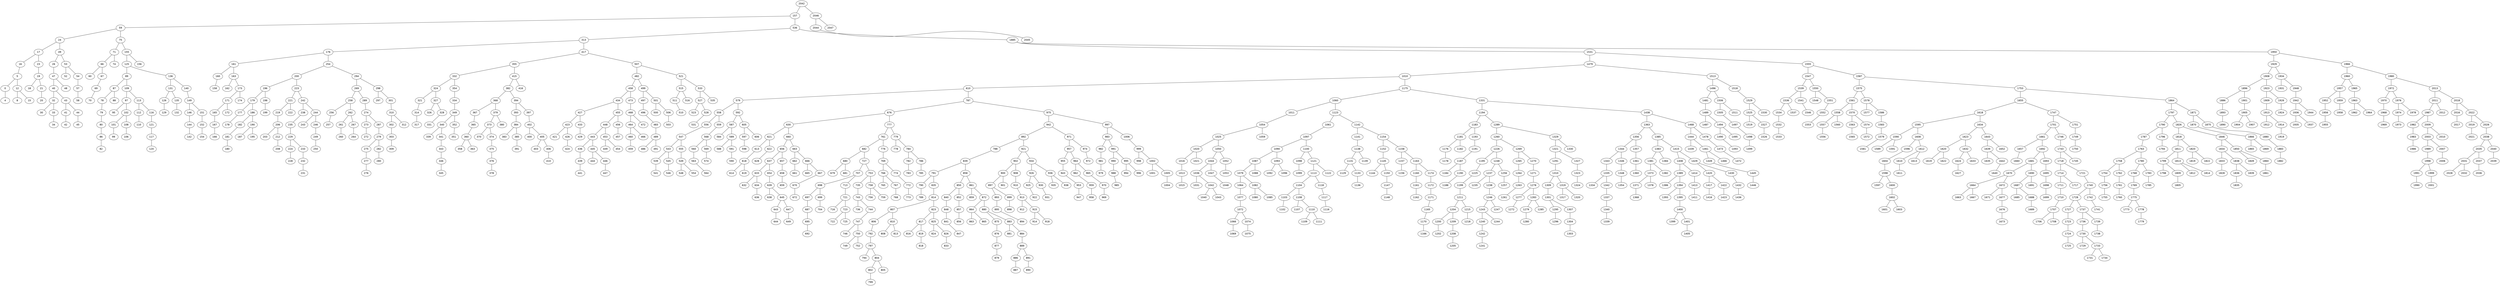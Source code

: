 graph BST {
    node [fontname="Helvetica"];
    2042 [label="2042"];
    2042 -- 157;
    157 [label="157"];
    157 -- 59;
    59 [label="59"];
    59 -- 24;
    24 [label="24"];
    24 -- 17;
    17 [label="17"];
    17 -- 16;
    16 [label="16"];
    16 -- 5;
    5 [label="5"];
    5 -- 0;
    0 [label="0"];
    0 -- 4;
    4 [label="4"];
    5 -- 12;
    12 [label="12"];
    12 -- 8;
    8 [label="8"];
    12 -- 15;
    15 [label="15"];
    17 -- 23;
    23 [label="23"];
    23 -- 19;
    19 [label="19"];
    19 -- 18;
    18 [label="18"];
    19 -- 21;
    21 [label="21"];
    21 -- 20;
    20 [label="20"];
    24 -- 49;
    49 [label="49"];
    49 -- 26;
    26 [label="26"];
    26 -- 47;
    47 [label="47"];
    47 -- 40;
    40 [label="40"];
    40 -- 32;
    32 [label="32"];
    32 -- 30;
    30 [label="30"];
    32 -- 33;
    33 [label="33"];
    33 -- 34;
    34 [label="34"];
    40 -- 43;
    43 [label="43"];
    43 -- 41;
    41 [label="41"];
    41 -- 42;
    42 [label="42"];
    43 -- 44;
    44 [label="44"];
    44 -- 45;
    45 [label="45"];
    47 -- 48;
    48 [label="48"];
    49 -- 53;
    53 [label="53"];
    53 -- 52;
    52 [label="52"];
    53 -- 54;
    54 [label="54"];
    54 -- 57;
    57 [label="57"];
    57 -- 58;
    58 [label="58"];
    59 -- 75;
    75 [label="75"];
    75 -- 71;
    71 [label="71"];
    71 -- 66;
    66 [label="66"];
    66 -- 60;
    60 [label="60"];
    66 -- 67;
    67 [label="67"];
    67 -- 69;
    69 [label="69"];
    69 -- 70;
    70 [label="70"];
    71 -- 74;
    74 [label="74"];
    75 -- 155;
    155 [label="155"];
    155 -- 125;
    125 [label="125"];
    125 -- 89;
    89 [label="89"];
    89 -- 87;
    87 [label="87"];
    87 -- 78;
    78 [label="78"];
    78 -- 79;
    79 [label="79"];
    79 -- 80;
    80 [label="80"];
    80 -- 86;
    86 [label="86"];
    86 -- 82;
    82 [label="82"];
    87 -- 88;
    88 [label="88"];
    89 -- 109;
    109 [label="109"];
    109 -- 97;
    97 [label="97"];
    97 -- 95;
    95 [label="95"];
    97 -- 102;
    102 [label="102"];
    102 -- 101;
    101 [label="101"];
    101 -- 99;
    99 [label="99"];
    102 -- 108;
    108 [label="108"];
    108 -- 106;
    106 [label="106"];
    109 -- 113;
    113 [label="113"];
    113 -- 112;
    112 [label="112"];
    112 -- 110;
    110 [label="110"];
    113 -- 116;
    116 [label="116"];
    116 -- 121;
    121 [label="121"];
    121 -- 117;
    117 [label="117"];
    117 -- 120;
    120 [label="120"];
    125 -- 136;
    136 [label="136"];
    136 -- 131;
    131 [label="131"];
    131 -- 126;
    126 [label="126"];
    126 -- 129;
    129 [label="129"];
    131 -- 135;
    135 [label="135"];
    135 -- 132;
    132 [label="132"];
    136 -- 140;
    140 [label="140"];
    140 -- 149;
    149 [label="149"];
    149 -- 146;
    146 [label="146"];
    146 -- 144;
    144 [label="144"];
    144 -- 142;
    142 [label="142"];
    149 -- 151;
    151 [label="151"];
    151 -- 152;
    152 [label="152"];
    152 -- 154;
    154 [label="154"];
    155 -- 156;
    156 [label="156"];
    157 -- 536;
    536 [label="536"];
    536 -- 313;
    313 [label="313"];
    313 -- 176;
    176 [label="176"];
    176 -- 161;
    161 [label="161"];
    161 -- 160;
    160 [label="160"];
    160 -- 158;
    158 [label="158"];
    161 -- 163;
    163 [label="163"];
    163 -- 162;
    162 [label="162"];
    163 -- 173;
    173 [label="173"];
    173 -- 171;
    171 [label="171"];
    171 -- 165;
    165 [label="165"];
    165 -- 167;
    167 [label="167"];
    167 -- 166;
    166 [label="166"];
    171 -- 172;
    172 [label="172"];
    173 -- 174;
    174 [label="174"];
    176 -- 254;
    254 [label="254"];
    254 -- 200;
    200 [label="200"];
    200 -- 196;
    196 [label="196"];
    196 -- 179;
    179 [label="179"];
    179 -- 177;
    177 [label="177"];
    177 -- 178;
    178 [label="178"];
    179 -- 186;
    186 [label="186"];
    186 -- 182;
    182 [label="182"];
    182 -- 181;
    181 [label="181"];
    181 -- 180;
    180 [label="180"];
    186 -- 190;
    190 [label="190"];
    190 -- 187;
    187 [label="187"];
    190 -- 195;
    195 [label="195"];
    196 -- 198;
    198 [label="198"];
    198 -- 199;
    199 [label="199"];
    200 -- 223;
    223 [label="223"];
    223 -- 221;
    221 [label="221"];
    221 -- 219;
    219 [label="219"];
    219 -- 206;
    206 [label="206"];
    206 -- 203;
    203 [label="203"];
    206 -- 212;
    212 [label="212"];
    212 -- 208;
    208 [label="208"];
    221 -- 222;
    222 [label="222"];
    223 -- 242;
    242 [label="242"];
    242 -- 238;
    238 [label="238"];
    238 -- 235;
    235 [label="235"];
    235 -- 229;
    229 [label="229"];
    229 -- 224;
    224 [label="224"];
    224 -- 228;
    228 [label="228"];
    229 -- 233;
    233 [label="233"];
    233 -- 232;
    232 [label="232"];
    232 -- 231;
    231 [label="231"];
    242 -- 244;
    244 [label="244"];
    244 -- 243;
    243 [label="243"];
    244 -- 246;
    246 [label="246"];
    246 -- 249;
    249 [label="249"];
    249 -- 250;
    250 [label="250"];
    254 -- 294;
    294 [label="294"];
    294 -- 269;
    269 [label="269"];
    269 -- 258;
    258 [label="258"];
    258 -- 256;
    256 [label="256"];
    256 -- 257;
    257 [label="257"];
    258 -- 262;
    262 [label="262"];
    262 -- 261;
    261 [label="261"];
    261 -- 260;
    260 [label="260"];
    262 -- 267;
    267 [label="267"];
    267 -- 264;
    264 [label="264"];
    269 -- 289;
    289 [label="289"];
    289 -- 274;
    274 [label="274"];
    274 -- 273;
    273 [label="273"];
    273 -- 272;
    272 [label="272"];
    274 -- 287;
    287 [label="287"];
    287 -- 279;
    279 [label="279"];
    279 -- 275;
    275 [label="275"];
    275 -- 277;
    277 [label="277"];
    277 -- 276;
    276 [label="276"];
    279 -- 282;
    282 [label="282"];
    282 -- 280;
    280 [label="280"];
    294 -- 298;
    298 [label="298"];
    298 -- 297;
    297 [label="297"];
    298 -- 301;
    301 [label="301"];
    301 -- 310;
    310 [label="310"];
    310 -- 302;
    302 [label="302"];
    302 -- 303;
    303 [label="303"];
    303 -- 309;
    309 [label="309"];
    310 -- 312;
    312 [label="312"];
    313 -- 417;
    417 [label="417"];
    417 -- 355;
    355 [label="355"];
    355 -- 332;
    332 [label="332"];
    332 -- 324;
    324 [label="324"];
    324 -- 321;
    321 [label="321"];
    321 -- 314;
    314 [label="314"];
    314 -- 317;
    317 [label="317"];
    324 -- 327;
    327 [label="327"];
    327 -- 326;
    326 [label="326"];
    327 -- 328;
    328 [label="328"];
    328 -- 331;
    331 [label="331"];
    332 -- 354;
    354 [label="354"];
    354 -- 334;
    334 [label="334"];
    334 -- 349;
    349 [label="349"];
    349 -- 340;
    340 [label="340"];
    340 -- 339;
    339 [label="339"];
    340 -- 341;
    341 [label="341"];
    341 -- 343;
    343 [label="343"];
    343 -- 346;
    346 [label="346"];
    346 -- 345;
    345 [label="345"];
    349 -- 352;
    352 [label="352"];
    352 -- 351;
    351 [label="351"];
    355 -- 415;
    415 [label="415"];
    415 -- 382;
    382 [label="382"];
    382 -- 368;
    368 [label="368"];
    368 -- 367;
    367 [label="367"];
    367 -- 365;
    365 [label="365"];
    365 -- 360;
    360 [label="360"];
    360 -- 358;
    358 [label="358"];
    360 -- 363;
    363 [label="363"];
    368 -- 379;
    379 [label="379"];
    379 -- 373;
    373 [label="373"];
    373 -- 370;
    370 [label="370"];
    373 -- 374;
    374 [label="374"];
    374 -- 375;
    375 [label="375"];
    375 -- 376;
    376 [label="376"];
    376 -- 378;
    378 [label="378"];
    379 -- 380;
    380 [label="380"];
    382 -- 394;
    394 [label="394"];
    394 -- 393;
    393 [label="393"];
    393 -- 384;
    384 [label="384"];
    384 -- 383;
    383 [label="383"];
    384 -- 385;
    385 [label="385"];
    385 -- 391;
    391 [label="391"];
    394 -- 397;
    397 [label="397"];
    397 -- 402;
    402 [label="402"];
    402 -- 400;
    400 [label="400"];
    402 -- 405;
    405 [label="405"];
    405 -- 403;
    403 [label="403"];
    405 -- 406;
    406 [label="406"];
    406 -- 410;
    410 [label="410"];
    415 -- 416;
    416 [label="416"];
    417 -- 507;
    507 [label="507"];
    507 -- 482;
    482 [label="482"];
    482 -- 458;
    458 [label="458"];
    458 -- 434;
    434 [label="434"];
    434 -- 427;
    427 [label="427"];
    427 -- 423;
    423 [label="423"];
    423 -- 421;
    421 [label="421"];
    423 -- 426;
    426 [label="426"];
    426 -- 424;
    424 [label="424"];
    427 -- 433;
    433 [label="433"];
    433 -- 429;
    429 [label="429"];
    434 -- 455;
    455 [label="455"];
    455 -- 448;
    448 [label="448"];
    448 -- 443;
    443 [label="443"];
    443 -- 436;
    436 [label="436"];
    436 -- 439;
    439 [label="439"];
    439 -- 441;
    441 [label="441"];
    443 -- 445;
    445 [label="445"];
    445 -- 444;
    444 [label="444"];
    445 -- 446;
    446 [label="446"];
    446 -- 447;
    447 [label="447"];
    448 -- 453;
    453 [label="453"];
    453 -- 449;
    449 [label="449"];
    453 -- 454;
    454 [label="454"];
    455 -- 456;
    456 [label="456"];
    456 -- 457;
    457 [label="457"];
    458 -- 473;
    473 [label="473"];
    473 -- 468;
    468 [label="468"];
    468 -- 464;
    464 [label="464"];
    464 -- 460;
    460 [label="460"];
    460 -- 459;
    459 [label="459"];
    464 -- 466;
    466 [label="466"];
    468 -- 472;
    472 [label="472"];
    482 -- 499;
    499 [label="499"];
    499 -- 497;
    497 [label="497"];
    497 -- 496;
    496 [label="496"];
    496 -- 483;
    483 [label="483"];
    483 -- 489;
    489 [label="489"];
    489 -- 486;
    486 [label="486"];
    489 -- 491;
    491 [label="491"];
    499 -- 501;
    501 [label="501"];
    501 -- 500;
    500 [label="500"];
    501 -- 506;
    506 [label="506"];
    506 -- 503;
    503 [label="503"];
    507 -- 521;
    521 [label="521"];
    521 -- 515;
    515 [label="515"];
    515 -- 511;
    511 [label="511"];
    511 -- 510;
    510 [label="510"];
    515 -- 516;
    516 [label="516"];
    521 -- 533;
    533 [label="533"];
    533 -- 527;
    527 [label="527"];
    527 -- 523;
    523 [label="523"];
    527 -- 528;
    528 [label="528"];
    528 -- 531;
    531 [label="531"];
    533 -- 535;
    535 [label="535"];
    536 -- 1885;
    1885 [label="1885"];
    1885 -- 1531;
    1531 [label="1531"];
    1531 -- 1479;
    1479 [label="1479"];
    1479 -- 1010;
    1010 [label="1010"];
    1010 -- 610;
    610 [label="610"];
    610 -- 579;
    579 [label="579"];
    579 -- 558;
    558 [label="558"];
    558 -- 556;
    556 [label="556"];
    556 -- 547;
    547 [label="547"];
    547 -- 543;
    543 [label="543"];
    543 -- 539;
    539 [label="539"];
    539 -- 541;
    541 [label="541"];
    543 -- 545;
    545 [label="545"];
    545 -- 546;
    546 [label="546"];
    547 -- 555;
    555 [label="555"];
    555 -- 549;
    549 [label="549"];
    549 -- 548;
    548 [label="548"];
    549 -- 554;
    554 [label="554"];
    558 -- 559;
    559 [label="559"];
    559 -- 568;
    568 [label="568"];
    568 -- 560;
    560 [label="560"];
    560 -- 563;
    563 [label="563"];
    563 -- 564;
    564 [label="564"];
    568 -- 569;
    569 [label="569"];
    569 -- 574;
    574 [label="574"];
    579 -- 592;
    592 [label="592"];
    592 -- 587;
    587 [label="587"];
    587 -- 584;
    584 [label="584"];
    587 -- 589;
    589 [label="589"];
    589 -- 588;
    588 [label="588"];
    589 -- 591;
    591 [label="591"];
    591 -- 590;
    590 [label="590"];
    592 -- 605;
    605 [label="605"];
    605 -- 597;
    597 [label="597"];
    597 -- 598;
    598 [label="598"];
    605 -- 606;
    606 [label="606"];
    610 -- 787;
    787 [label="787"];
    787 -- 676;
    676 [label="676"];
    676 -- 630;
    630 [label="630"];
    630 -- 621;
    621 [label="621"];
    621 -- 613;
    613 [label="613"];
    613 -- 618;
    618 [label="618"];
    618 -- 614;
    614 [label="614"];
    618 -- 619;
    619 [label="619"];
    621 -- 622;
    622 [label="622"];
    622 -- 628;
    628 [label="628"];
    630 -- 660;
    660 [label="660"];
    660 -- 656;
    656 [label="656"];
    656 -- 637;
    637 [label="637"];
    637 -- 633;
    633 [label="633"];
    633 -- 632;
    632 [label="632"];
    633 -- 634;
    634 [label="634"];
    634 -- 636;
    636 [label="636"];
    637 -- 654;
    654 [label="654"];
    654 -- 639;
    639 [label="639"];
    639 -- 638;
    638 [label="638"];
    639 -- 645;
    645 [label="645"];
    645 -- 643;
    643 [label="643"];
    643 -- 644;
    644 [label="644"];
    645 -- 647;
    647 [label="647"];
    647 -- 649;
    649 [label="649"];
    656 -- 657;
    657 [label="657"];
    657 -- 658;
    658 [label="658"];
    658 -- 659;
    659 [label="659"];
    660 -- 663;
    663 [label="663"];
    663 -- 662;
    662 [label="662"];
    662 -- 661;
    661 [label="661"];
    663 -- 666;
    666 [label="666"];
    666 -- 665;
    665 [label="665"];
    666 -- 667;
    667 [label="667"];
    667 -- 670;
    670 [label="670"];
    670 -- 672;
    672 [label="672"];
    676 -- 777;
    777 [label="777"];
    777 -- 761;
    761 [label="761"];
    761 -- 682;
    682 [label="682"];
    682 -- 680;
    680 [label="680"];
    680 -- 679;
    679 [label="679"];
    680 -- 681;
    681 [label="681"];
    682 -- 727;
    727 [label="727"];
    727 -- 707;
    707 [label="707"];
    707 -- 698;
    698 [label="698"];
    698 -- 697;
    697 [label="697"];
    697 -- 687;
    687 [label="687"];
    687 -- 695;
    695 [label="695"];
    695 -- 692;
    692 [label="692"];
    698 -- 699;
    699 [label="699"];
    699 -- 704;
    704 [label="704"];
    707 -- 713;
    713 [label="713"];
    713 -- 721;
    721 [label="721"];
    721 -- 716;
    716 [label="716"];
    721 -- 723;
    723 [label="723"];
    723 -- 722;
    722 [label="722"];
    723 -- 725;
    725 [label="725"];
    727 -- 753;
    753 [label="753"];
    753 -- 735;
    735 [label="735"];
    735 -- 743;
    743 [label="743"];
    743 -- 736;
    736 [label="736"];
    743 -- 744;
    744 [label="744"];
    744 -- 747;
    747 [label="747"];
    747 -- 746;
    746 [label="746"];
    747 -- 750;
    750 [label="750"];
    750 -- 749;
    749 [label="749"];
    750 -- 752;
    752 [label="752"];
    753 -- 758;
    758 [label="758"];
    758 -- 756;
    756 [label="756"];
    758 -- 759;
    759 [label="759"];
    761 -- 776;
    776 [label="776"];
    776 -- 769;
    769 [label="769"];
    769 -- 766;
    766 [label="766"];
    766 -- 765;
    765 [label="765"];
    766 -- 767;
    767 [label="767"];
    767 -- 768;
    768 [label="768"];
    769 -- 774;
    774 [label="774"];
    774 -- 772;
    772 [label="772"];
    772 -- 773;
    773 [label="773"];
    777 -- 779;
    779 [label="779"];
    779 -- 778;
    778 [label="778"];
    779 -- 784;
    784 [label="784"];
    784 -- 782;
    782 [label="782"];
    782 -- 783;
    783 [label="783"];
    784 -- 786;
    786 [label="786"];
    786 -- 785;
    785 [label="785"];
    787 -- 975;
    975 [label="975"];
    975 -- 942;
    942 [label="942"];
    942 -- 892;
    892 [label="892"];
    892 -- 788;
    788 [label="788"];
    788 -- 839;
    839 [label="839"];
    839 -- 791;
    791 [label="791"];
    791 -- 790;
    790 [label="790"];
    790 -- 789;
    789 [label="789"];
    791 -- 835;
    835 [label="835"];
    835 -- 814;
    814 [label="814"];
    814 -- 807;
    807 [label="807"];
    807 -- 806;
    806 [label="806"];
    806 -- 792;
    792 [label="792"];
    792 -- 797;
    797 [label="797"];
    797 -- 794;
    794 [label="794"];
    797 -- 804;
    804 [label="804"];
    804 -- 802;
    802 [label="802"];
    802 -- 799;
    799 [label="799"];
    804 -- 805;
    805 [label="805"];
    807 -- 810;
    810 [label="810"];
    810 -- 808;
    808 [label="808"];
    810 -- 813;
    813 [label="813"];
    814 -- 823;
    823 [label="823"];
    823 -- 817;
    817 [label="817"];
    817 -- 816;
    816 [label="816"];
    817 -- 819;
    819 [label="819"];
    819 -- 818;
    818 [label="818"];
    823 -- 825;
    825 [label="825"];
    825 -- 824;
    824 [label="824"];
    825 -- 826;
    826 [label="826"];
    826 -- 833;
    833 [label="833"];
    839 -- 858;
    858 [label="858"];
    858 -- 850;
    850 [label="850"];
    850 -- 840;
    840 [label="840"];
    840 -- 848;
    848 [label="848"];
    848 -- 841;
    841 [label="841"];
    841 -- 847;
    847 [label="847"];
    850 -- 852;
    852 [label="852"];
    852 -- 857;
    857 [label="857"];
    857 -- 856;
    856 [label="856"];
    858 -- 861;
    861 [label="861"];
    861 -- 859;
    859 [label="859"];
    861 -- 872;
    872 [label="872"];
    872 -- 864;
    864 [label="864"];
    864 -- 863;
    863 [label="863"];
    864 -- 865;
    865 [label="865"];
    872 -- 880;
    880 [label="880"];
    880 -- 875;
    875 [label="875"];
    875 -- 876;
    876 [label="876"];
    876 -- 877;
    877 [label="877"];
    877 -- 879;
    879 [label="879"];
    880 -- 883;
    883 [label="883"];
    883 -- 881;
    881 [label="881"];
    883 -- 884;
    884 [label="884"];
    884 -- 889;
    889 [label="889"];
    889 -- 886;
    886 [label="886"];
    886 -- 887;
    887 [label="887"];
    889 -- 891;
    891 [label="891"];
    891 -- 890;
    890 [label="890"];
    892 -- 921;
    921 [label="921"];
    921 -- 902;
    902 [label="902"];
    902 -- 900;
    900 [label="900"];
    900 -- 897;
    897 [label="897"];
    897 -- 893;
    893 [label="893"];
    893 -- 895;
    895 [label="895"];
    895 -- 894;
    894 [label="894"];
    897 -- 899;
    899 [label="899"];
    899 -- 898;
    898 [label="898"];
    900 -- 901;
    901 [label="901"];
    902 -- 908;
    908 [label="908"];
    908 -- 910;
    910 [label="910"];
    910 -- 913;
    913 [label="913"];
    913 -- 912;
    912 [label="912"];
    913 -- 915;
    915 [label="915"];
    915 -- 914;
    914 [label="914"];
    915 -- 918;
    918 [label="918"];
    921 -- 934;
    934 [label="934"];
    934 -- 926;
    926 [label="926"];
    926 -- 925;
    925 [label="925"];
    925 -- 922;
    922 [label="922"];
    926 -- 930;
    930 [label="930"];
    930 -- 931;
    931 [label="931"];
    934 -- 936;
    936 [label="936"];
    936 -- 935;
    935 [label="935"];
    936 -- 938;
    938 [label="938"];
    942 -- 971;
    971 [label="971"];
    971 -- 957;
    957 [label="957"];
    957 -- 955;
    955 [label="955"];
    955 -- 943;
    943 [label="943"];
    943 -- 953;
    953 [label="953"];
    953 -- 947;
    947 [label="947"];
    957 -- 964;
    964 [label="964"];
    964 -- 962;
    962 [label="962"];
    962 -- 959;
    959 [label="959"];
    959 -- 958;
    958 [label="958"];
    964 -- 965;
    965 [label="965"];
    965 -- 970;
    970 [label="970"];
    970 -- 969;
    969 [label="969"];
    971 -- 974;
    974 [label="974"];
    974 -- 972;
    972 [label="972"];
    975 -- 997;
    997 [label="997"];
    997 -- 983;
    983 [label="983"];
    983 -- 982;
    982 [label="982"];
    982 -- 981;
    981 [label="981"];
    981 -- 979;
    979 [label="979"];
    983 -- 991;
    991 [label="991"];
    991 -- 990;
    990 [label="990"];
    990 -- 988;
    988 [label="988"];
    988 -- 985;
    985 [label="985"];
    991 -- 995;
    995 [label="995"];
    995 -- 994;
    994 [label="994"];
    995 -- 996;
    996 [label="996"];
    997 -- 1006;
    1006 [label="1006"];
    1006 -- 999;
    999 [label="999"];
    999 -- 998;
    998 [label="998"];
    999 -- 1002;
    1002 [label="1002"];
    1002 -- 1001;
    1001 [label="1001"];
    1002 -- 1005;
    1005 [label="1005"];
    1005 -- 1004;
    1004 [label="1004"];
    1010 -- 1175;
    1175 [label="1175"];
    1175 -- 1060;
    1060 [label="1060"];
    1060 -- 1011;
    1011 [label="1011"];
    1011 -- 1054;
    1054 [label="1054"];
    1054 -- 1025;
    1025 [label="1025"];
    1025 -- 1020;
    1020 [label="1020"];
    1020 -- 1016;
    1016 [label="1016"];
    1016 -- 1013;
    1013 [label="1013"];
    1013 -- 1015;
    1015 [label="1015"];
    1020 -- 1021;
    1021 [label="1021"];
    1025 -- 1050;
    1050 [label="1050"];
    1050 -- 1044;
    1044 [label="1044"];
    1044 -- 1036;
    1036 [label="1036"];
    1036 -- 1031;
    1031 [label="1031"];
    1036 -- 1042;
    1042 [label="1042"];
    1042 -- 1040;
    1040 [label="1040"];
    1042 -- 1043;
    1043 [label="1043"];
    1044 -- 1047;
    1047 [label="1047"];
    1047 -- 1048;
    1048 [label="1048"];
    1050 -- 1052;
    1052 [label="1052"];
    1052 -- 1053;
    1053 [label="1053"];
    1054 -- 1059;
    1059 [label="1059"];
    1060 -- 1123;
    1123 [label="1123"];
    1123 -- 1061;
    1061 [label="1061"];
    1061 -- 1097;
    1097 [label="1097"];
    1097 -- 1090;
    1090 [label="1090"];
    1090 -- 1087;
    1087 [label="1087"];
    1087 -- 1079;
    1079 [label="1079"];
    1079 -- 1064;
    1064 [label="1064"];
    1064 -- 1077;
    1077 [label="1077"];
    1077 -- 1072;
    1072 [label="1072"];
    1072 -- 1066;
    1066 [label="1066"];
    1066 -- 1069;
    1069 [label="1069"];
    1072 -- 1074;
    1074 [label="1074"];
    1074 -- 1075;
    1075 [label="1075"];
    1079 -- 1082;
    1082 [label="1082"];
    1082 -- 1080;
    1080 [label="1080"];
    1082 -- 1085;
    1085 [label="1085"];
    1087 -- 1088;
    1088 [label="1088"];
    1090 -- 1093;
    1093 [label="1093"];
    1093 -- 1092;
    1092 [label="1092"];
    1093 -- 1096;
    1096 [label="1096"];
    1097 -- 1100;
    1100 [label="1100"];
    1100 -- 1098;
    1098 [label="1098"];
    1098 -- 1099;
    1099 [label="1099"];
    1100 -- 1121;
    1121 [label="1121"];
    1121 -- 1113;
    1113 [label="1113"];
    1113 -- 1104;
    1104 [label="1104"];
    1104 -- 1103;
    1103 [label="1103"];
    1103 -- 1102;
    1102 [label="1102"];
    1104 -- 1108;
    1108 [label="1108"];
    1108 -- 1107;
    1107 [label="1107"];
    1108 -- 1110;
    1110 [label="1110"];
    1110 -- 1109;
    1109 [label="1109"];
    1110 -- 1111;
    1111 [label="1111"];
    1113 -- 1118;
    1118 [label="1118"];
    1118 -- 1117;
    1117 [label="1117"];
    1117 -- 1116;
    1116 [label="1116"];
    1121 -- 1122;
    1122 [label="1122"];
    1123 -- 1142;
    1142 [label="1142"];
    1142 -- 1141;
    1141 [label="1141"];
    1141 -- 1138;
    1138 [label="1138"];
    1138 -- 1131;
    1131 [label="1131"];
    1131 -- 1129;
    1129 [label="1129"];
    1131 -- 1133;
    1133 [label="1133"];
    1133 -- 1136;
    1136 [label="1136"];
    1138 -- 1139;
    1139 [label="1139"];
    1142 -- 1154;
    1154 [label="1154"];
    1154 -- 1152;
    1152 [label="1152"];
    1152 -- 1145;
    1145 [label="1145"];
    1145 -- 1144;
    1144 [label="1144"];
    1145 -- 1150;
    1150 [label="1150"];
    1150 -- 1147;
    1147 [label="1147"];
    1147 -- 1148;
    1148 [label="1148"];
    1154 -- 1158;
    1158 [label="1158"];
    1158 -- 1157;
    1157 [label="1157"];
    1157 -- 1156;
    1156 [label="1156"];
    1158 -- 1163;
    1163 [label="1163"];
    1163 -- 1160;
    1160 [label="1160"];
    1160 -- 1161;
    1161 [label="1161"];
    1161 -- 1162;
    1162 [label="1162"];
    1163 -- 1174;
    1174 [label="1174"];
    1174 -- 1172;
    1172 [label="1172"];
    1172 -- 1171;
    1171 [label="1171"];
    1171 -- 1165;
    1165 [label="1165"];
    1165 -- 1170;
    1170 [label="1170"];
    1170 -- 1166;
    1166 [label="1166"];
    1175 -- 1331;
    1331 [label="1331"];
    1331 -- 1194;
    1194 [label="1194"];
    1194 -- 1183;
    1183 [label="1183"];
    1183 -- 1181;
    1181 [label="1181"];
    1181 -- 1176;
    1176 [label="1176"];
    1176 -- 1178;
    1178 [label="1178"];
    1181 -- 1182;
    1182 [label="1182"];
    1183 -- 1193;
    1193 [label="1193"];
    1193 -- 1191;
    1191 [label="1191"];
    1191 -- 1187;
    1187 [label="1187"];
    1187 -- 1184;
    1184 [label="1184"];
    1187 -- 1190;
    1190 [label="1190"];
    1190 -- 1188;
    1188 [label="1188"];
    1194 -- 1289;
    1289 [label="1289"];
    1289 -- 1260;
    1260 [label="1260"];
    1260 -- 1226;
    1226 [label="1226"];
    1226 -- 1195;
    1195 [label="1195"];
    1195 -- 1225;
    1225 [label="1225"];
    1225 -- 1199;
    1199 [label="1199"];
    1199 -- 1211;
    1211 [label="1211"];
    1211 -- 1204;
    1204 [label="1204"];
    1204 -- 1200;
    1200 [label="1200"];
    1200 -- 1202;
    1202 [label="1202"];
    1204 -- 1209;
    1209 [label="1209"];
    1209 -- 1208;
    1208 [label="1208"];
    1208 -- 1205;
    1205 [label="1205"];
    1211 -- 1215;
    1215 [label="1215"];
    1215 -- 1218;
    1218 [label="1218"];
    1226 -- 1248;
    1248 [label="1248"];
    1248 -- 1237;
    1237 [label="1237"];
    1237 -- 1235;
    1235 [label="1235"];
    1237 -- 1238;
    1238 [label="1238"];
    1238 -- 1246;
    1246 [label="1246"];
    1246 -- 1243;
    1243 [label="1243"];
    1243 -- 1240;
    1240 [label="1240"];
    1240 -- 1242;
    1242 [label="1242"];
    1242 -- 1241;
    1241 [label="1241"];
    1243 -- 1244;
    1244 [label="1244"];
    1246 -- 1247;
    1247 [label="1247"];
    1248 -- 1256;
    1256 [label="1256"];
    1256 -- 1257;
    1257 [label="1257"];
    1260 -- 1269;
    1269 [label="1269"];
    1269 -- 1265;
    1265 [label="1265"];
    1265 -- 1264;
    1264 [label="1264"];
    1264 -- 1263;
    1263 [label="1263"];
    1263 -- 1261;
    1261 [label="1261"];
    1269 -- 1270;
    1270 [label="1270"];
    1270 -- 1271;
    1271 [label="1271"];
    1271 -- 1278;
    1278 [label="1278"];
    1278 -- 1277;
    1277 [label="1277"];
    1277 -- 1272;
    1272 [label="1272"];
    1278 -- 1283;
    1283 [label="1283"];
    1283 -- 1279;
    1279 [label="1279"];
    1279 -- 1280;
    1280 [label="1280"];
    1283 -- 1285;
    1285 [label="1285"];
    1289 -- 1329;
    1329 [label="1329"];
    1329 -- 1321;
    1321 [label="1321"];
    1321 -- 1291;
    1291 [label="1291"];
    1291 -- 1310;
    1310 [label="1310"];
    1310 -- 1309;
    1309 [label="1309"];
    1309 -- 1301;
    1301 [label="1301"];
    1301 -- 1295;
    1295 [label="1295"];
    1295 -- 1296;
    1296 [label="1296"];
    1301 -- 1307;
    1307 [label="1307"];
    1307 -- 1304;
    1304 [label="1304"];
    1304 -- 1303;
    1303 [label="1303"];
    1310 -- 1319;
    1319 [label="1319"];
    1319 -- 1317;
    1317 [label="1317"];
    1319 -- 1320;
    1320 [label="1320"];
    1321 -- 1327;
    1327 [label="1327"];
    1327 -- 1323;
    1323 [label="1323"];
    1323 -- 1324;
    1324 [label="1324"];
    1329 -- 1330;
    1330 [label="1330"];
    1331 -- 1438;
    1438 [label="1438"];
    1438 -- 1363;
    1363 [label="1363"];
    1363 -- 1356;
    1356 [label="1356"];
    1356 -- 1344;
    1344 [label="1344"];
    1344 -- 1343;
    1343 [label="1343"];
    1343 -- 1335;
    1335 [label="1335"];
    1335 -- 1334;
    1334 [label="1334"];
    1335 -- 1342;
    1342 [label="1342"];
    1342 -- 1337;
    1337 [label="1337"];
    1337 -- 1340;
    1340 [label="1340"];
    1340 -- 1339;
    1339 [label="1339"];
    1344 -- 1346;
    1346 [label="1346"];
    1346 -- 1348;
    1348 [label="1348"];
    1348 -- 1354;
    1354 [label="1354"];
    1356 -- 1357;
    1357 [label="1357"];
    1357 -- 1361;
    1361 [label="1361"];
    1361 -- 1360;
    1360 [label="1360"];
    1363 -- 1385;
    1385 [label="1385"];
    1385 -- 1383;
    1383 [label="1383"];
    1383 -- 1381;
    1381 [label="1381"];
    1381 -- 1373;
    1373 [label="1373"];
    1373 -- 1371;
    1371 [label="1371"];
    1371 -- 1368;
    1368 [label="1368"];
    1373 -- 1378;
    1378 [label="1378"];
    1381 -- 1382;
    1382 [label="1382"];
    1383 -- 1384;
    1384 [label="1384"];
    1385 -- 1415;
    1415 [label="1415"];
    1415 -- 1408;
    1408 [label="1408"];
    1408 -- 1389;
    1389 [label="1389"];
    1389 -- 1386;
    1386 [label="1386"];
    1389 -- 1394;
    1394 [label="1394"];
    1394 -- 1393;
    1393 [label="1393"];
    1394 -- 1395;
    1395 [label="1395"];
    1395 -- 1400;
    1400 [label="1400"];
    1400 -- 1399;
    1399 [label="1399"];
    1400 -- 1401;
    1401 [label="1401"];
    1401 -- 1405;
    1405 [label="1405"];
    1408 -- 1414;
    1414 [label="1414"];
    1414 -- 1413;
    1413 [label="1413"];
    1413 -- 1411;
    1411 [label="1411"];
    1415 -- 1429;
    1429 [label="1429"];
    1429 -- 1420;
    1420 [label="1420"];
    1420 -- 1417;
    1417 [label="1417"];
    1417 -- 1416;
    1416 [label="1416"];
    1420 -- 1422;
    1422 [label="1422"];
    1422 -- 1423;
    1423 [label="1423"];
    1429 -- 1430;
    1430 [label="1430"];
    1430 -- 1432;
    1432 [label="1432"];
    1432 -- 1436;
    1436 [label="1436"];
    1438 -- 1468;
    1468 [label="1468"];
    1468 -- 1444;
    1444 [label="1444"];
    1444 -- 1439;
    1439 [label="1439"];
    1444 -- 1461;
    1461 [label="1461"];
    1461 -- 1449;
    1449 [label="1449"];
    1449 -- 1445;
    1445 [label="1445"];
    1445 -- 1446;
    1446 [label="1446"];
    1461 -- 1466;
    1466 [label="1466"];
    1468 -- 1478;
    1478 [label="1478"];
    1478 -- 1473;
    1473 [label="1473"];
    1473 -- 1472;
    1472 [label="1472"];
    1479 -- 1513;
    1513 [label="1513"];
    1513 -- 1496;
    1496 [label="1496"];
    1496 -- 1481;
    1481 [label="1481"];
    1481 -- 1489;
    1489 [label="1489"];
    1489 -- 1487;
    1487 [label="1487"];
    1489 -- 1494;
    1494 [label="1494"];
    1494 -- 1490;
    1490 [label="1490"];
    1490 -- 1493;
    1493 [label="1493"];
    1494 -- 1495;
    1495 [label="1495"];
    1496 -- 1506;
    1506 [label="1506"];
    1506 -- 1505;
    1505 [label="1505"];
    1505 -- 1497;
    1497 [label="1497"];
    1497 -- 1498;
    1498 [label="1498"];
    1498 -- 1499;
    1499 [label="1499"];
    1506 -- 1511;
    1511 [label="1511"];
    1513 -- 1518;
    1518 [label="1518"];
    1518 -- 1529;
    1529 [label="1529"];
    1529 -- 1525;
    1525 [label="1525"];
    1525 -- 1519;
    1519 [label="1519"];
    1525 -- 1527;
    1527 [label="1527"];
    1527 -- 1526;
    1526 [label="1526"];
    1529 -- 1530;
    1530 [label="1530"];
    1531 -- 1555;
    1555 [label="1555"];
    1555 -- 1547;
    1547 [label="1547"];
    1547 -- 1539;
    1539 [label="1539"];
    1539 -- 1536;
    1536 [label="1536"];
    1536 -- 1534;
    1534 [label="1534"];
    1534 -- 1532;
    1532 [label="1532"];
    1532 -- 1533;
    1533 [label="1533"];
    1536 -- 1537;
    1537 [label="1537"];
    1539 -- 1541;
    1541 [label="1541"];
    1541 -- 1546;
    1546 [label="1546"];
    1547 -- 1550;
    1550 [label="1550"];
    1550 -- 1548;
    1548 [label="1548"];
    1550 -- 1551;
    1551 [label="1551"];
    1551 -- 1552;
    1552 [label="1552"];
    1552 -- 1553;
    1553 [label="1553"];
    1555 -- 1587;
    1587 [label="1587"];
    1587 -- 1575;
    1575 [label="1575"];
    1575 -- 1561;
    1561 [label="1561"];
    1561 -- 1558;
    1558 [label="1558"];
    1558 -- 1557;
    1557 [label="1557"];
    1557 -- 1556;
    1556 [label="1556"];
    1558 -- 1560;
    1560 [label="1560"];
    1561 -- 1570;
    1570 [label="1570"];
    1570 -- 1563;
    1563 [label="1563"];
    1563 -- 1565;
    1565 [label="1565"];
    1570 -- 1574;
    1574 [label="1574"];
    1574 -- 1572;
    1572 [label="1572"];
    1575 -- 1578;
    1578 [label="1578"];
    1578 -- 1577;
    1577 [label="1577"];
    1578 -- 1586;
    1586 [label="1586"];
    1586 -- 1583;
    1583 [label="1583"];
    1583 -- 1579;
    1579 [label="1579"];
    1579 -- 1581;
    1581 [label="1581"];
    1587 -- 1753;
    1753 [label="1753"];
    1753 -- 1655;
    1655 [label="1655"];
    1655 -- 1618;
    1618 [label="1618"];
    1618 -- 1595;
    1595 [label="1595"];
    1595 -- 1590;
    1590 [label="1590"];
    1590 -- 1589;
    1589 [label="1589"];
    1590 -- 1591;
    1591 [label="1591"];
    1595 -- 1608;
    1608 [label="1608"];
    1608 -- 1596;
    1596 [label="1596"];
    1596 -- 1604;
    1604 [label="1604"];
    1604 -- 1598;
    1598 [label="1598"];
    1598 -- 1597;
    1597 [label="1597"];
    1598 -- 1600;
    1600 [label="1600"];
    1600 -- 1602;
    1602 [label="1602"];
    1602 -- 1601;
    1601 [label="1601"];
    1602 -- 1603;
    1603 [label="1603"];
    1608 -- 1612;
    1612 [label="1612"];
    1612 -- 1610;
    1610 [label="1610"];
    1610 -- 1611;
    1611 [label="1611"];
    1612 -- 1613;
    1613 [label="1613"];
    1618 -- 1634;
    1634 [label="1634"];
    1634 -- 1623;
    1623 [label="1623"];
    1623 -- 1620;
    1620 [label="1620"];
    1620 -- 1619;
    1619 [label="1619"];
    1620 -- 1622;
    1622 [label="1622"];
    1623 -- 1632;
    1632 [label="1632"];
    1632 -- 1624;
    1624 [label="1624"];
    1624 -- 1627;
    1627 [label="1627"];
    1632 -- 1633;
    1633 [label="1633"];
    1634 -- 1643;
    1643 [label="1643"];
    1643 -- 1639;
    1639 [label="1639"];
    1639 -- 1635;
    1635 [label="1635"];
    1639 -- 1642;
    1642 [label="1642"];
    1642 -- 1640;
    1640 [label="1640"];
    1643 -- 1652;
    1652 [label="1652"];
    1655 -- 1747;
    1747 [label="1747"];
    1747 -- 1701;
    1701 [label="1701"];
    1701 -- 1661;
    1661 [label="1661"];
    1661 -- 1657;
    1657 [label="1657"];
    1657 -- 1660;
    1660 [label="1660"];
    1661 -- 1692;
    1692 [label="1692"];
    1692 -- 1681;
    1681 [label="1681"];
    1681 -- 1670;
    1670 [label="1670"];
    1670 -- 1664;
    1664 [label="1664"];
    1664 -- 1663;
    1663 [label="1663"];
    1664 -- 1667;
    1667 [label="1667"];
    1670 -- 1672;
    1672 [label="1672"];
    1672 -- 1671;
    1671 [label="1671"];
    1672 -- 1677;
    1677 [label="1677"];
    1677 -- 1676;
    1676 [label="1676"];
    1676 -- 1673;
    1673 [label="1673"];
    1681 -- 1690;
    1690 [label="1690"];
    1690 -- 1687;
    1687 [label="1687"];
    1687 -- 1685;
    1685 [label="1685"];
    1687 -- 1688;
    1688 [label="1688"];
    1688 -- 1689;
    1689 [label="1689"];
    1690 -- 1691;
    1691 [label="1691"];
    1692 -- 1693;
    1693 [label="1693"];
    1693 -- 1695;
    1695 [label="1695"];
    1695 -- 1698;
    1698 [label="1698"];
    1698 -- 1699;
    1699 [label="1699"];
    1701 -- 1746;
    1746 [label="1746"];
    1746 -- 1743;
    1743 [label="1743"];
    1743 -- 1718;
    1718 [label="1718"];
    1718 -- 1714;
    1714 [label="1714"];
    1714 -- 1711;
    1711 [label="1711"];
    1711 -- 1710;
    1710 [label="1710"];
    1710 -- 1707;
    1707 [label="1707"];
    1707 -- 1706;
    1706 [label="1706"];
    1707 -- 1708;
    1708 [label="1708"];
    1714 -- 1717;
    1717 [label="1717"];
    1718 -- 1721;
    1721 [label="1721"];
    1721 -- 1740;
    1740 [label="1740"];
    1740 -- 1728;
    1728 [label="1728"];
    1728 -- 1727;
    1727 [label="1727"];
    1727 -- 1723;
    1723 [label="1723"];
    1723 -- 1724;
    1724 [label="1724"];
    1724 -- 1725;
    1725 [label="1725"];
    1728 -- 1737;
    1737 [label="1737"];
    1737 -- 1736;
    1736 [label="1736"];
    1736 -- 1730;
    1730 [label="1730"];
    1730 -- 1729;
    1729 [label="1729"];
    1730 -- 1733;
    1733 [label="1733"];
    1733 -- 1731;
    1731 [label="1731"];
    1733 -- 1734;
    1734 [label="1734"];
    1737 -- 1739;
    1739 [label="1739"];
    1739 -- 1738;
    1738 [label="1738"];
    1740 -- 1742;
    1742 [label="1742"];
    1742 -- 1741;
    1741 [label="1741"];
    1743 -- 1745;
    1745 [label="1745"];
    1747 -- 1751;
    1751 [label="1751"];
    1751 -- 1749;
    1749 [label="1749"];
    1749 -- 1750;
    1750 [label="1750"];
    1753 -- 1864;
    1864 [label="1864"];
    1864 -- 1797;
    1797 [label="1797"];
    1797 -- 1790;
    1790 [label="1790"];
    1790 -- 1787;
    1787 [label="1787"];
    1787 -- 1763;
    1763 [label="1763"];
    1763 -- 1758;
    1758 [label="1758"];
    1758 -- 1754;
    1754 [label="1754"];
    1754 -- 1756;
    1756 [label="1756"];
    1756 -- 1755;
    1755 [label="1755"];
    1758 -- 1762;
    1762 [label="1762"];
    1762 -- 1761;
    1761 [label="1761"];
    1761 -- 1760;
    1760 [label="1760"];
    1763 -- 1780;
    1780 [label="1780"];
    1780 -- 1768;
    1768 [label="1768"];
    1768 -- 1769;
    1769 [label="1769"];
    1769 -- 1775;
    1775 [label="1775"];
    1775 -- 1773;
    1773 [label="1773"];
    1775 -- 1778;
    1778 [label="1778"];
    1778 -- 1779;
    1779 [label="1779"];
    1780 -- 1783;
    1783 [label="1783"];
    1783 -- 1785;
    1785 [label="1785"];
    1790 -- 1796;
    1796 [label="1796"];
    1796 -- 1794;
    1794 [label="1794"];
    1797 -- 1826;
    1826 [label="1826"];
    1826 -- 1818;
    1818 [label="1818"];
    1818 -- 1811;
    1811 [label="1811"];
    1811 -- 1799;
    1799 [label="1799"];
    1799 -- 1798;
    1798 [label="1798"];
    1799 -- 1809;
    1809 [label="1809"];
    1809 -- 1805;
    1805 [label="1805"];
    1811 -- 1813;
    1813 [label="1813"];
    1813 -- 1812;
    1812 [label="1812"];
    1813 -- 1814;
    1814 [label="1814"];
    1818 -- 1820;
    1820 [label="1820"];
    1820 -- 1819;
    1819 [label="1819"];
    1820 -- 1822;
    1822 [label="1822"];
    1826 -- 1846;
    1846 [label="1846"];
    1846 -- 1834;
    1834 [label="1834"];
    1834 -- 1833;
    1833 [label="1833"];
    1833 -- 1828;
    1828 [label="1828"];
    1834 -- 1838;
    1838 [label="1838"];
    1838 -- 1836;
    1836 [label="1836"];
    1836 -- 1835;
    1835 [label="1835"];
    1838 -- 1839;
    1839 [label="1839"];
    1846 -- 1850;
    1850 [label="1850"];
    1850 -- 1849;
    1849 [label="1849"];
    1850 -- 1860;
    1860 [label="1860"];
    1860 -- 1861;
    1861 [label="1861"];
    1864 -- 1871;
    1871 [label="1871"];
    1871 -- 1870;
    1870 [label="1870"];
    1870 -- 1866;
    1866 [label="1866"];
    1866 -- 1865;
    1865 [label="1865"];
    1866 -- 1869;
    1869 [label="1869"];
    1871 -- 1875;
    1875 [label="1875"];
    1875 -- 1880;
    1880 [label="1880"];
    1880 -- 1883;
    1883 [label="1883"];
    1883 -- 1882;
    1882 [label="1882"];
    1885 -- 1950;
    1950 [label="1950"];
    1950 -- 1929;
    1929 [label="1929"];
    1929 -- 1908;
    1908 [label="1908"];
    1908 -- 1896;
    1896 [label="1896"];
    1896 -- 1886;
    1886 [label="1886"];
    1886 -- 1893;
    1893 [label="1893"];
    1893 -- 1890;
    1890 [label="1890"];
    1896 -- 1901;
    1901 [label="1901"];
    1901 -- 1905;
    1905 [label="1905"];
    1905 -- 1904;
    1904 [label="1904"];
    1905 -- 1907;
    1907 [label="1907"];
    1908 -- 1923;
    1923 [label="1923"];
    1923 -- 1909;
    1909 [label="1909"];
    1909 -- 1913;
    1913 [label="1913"];
    1913 -- 1912;
    1912 [label="1912"];
    1913 -- 1914;
    1914 [label="1914"];
    1914 -- 1919;
    1919 [label="1919"];
    1923 -- 1926;
    1926 [label="1926"];
    1926 -- 1924;
    1924 [label="1924"];
    1929 -- 1934;
    1934 [label="1934"];
    1934 -- 1931;
    1931 [label="1931"];
    1934 -- 1948;
    1948 [label="1948"];
    1948 -- 1942;
    1942 [label="1942"];
    1942 -- 1936;
    1936 [label="1936"];
    1936 -- 1935;
    1935 [label="1935"];
    1936 -- 1937;
    1937 [label="1937"];
    1942 -- 1944;
    1944 [label="1944"];
    1950 -- 1966;
    1966 [label="1966"];
    1966 -- 1960;
    1960 [label="1960"];
    1960 -- 1957;
    1957 [label="1957"];
    1957 -- 1952;
    1952 [label="1952"];
    1952 -- 1956;
    1956 [label="1956"];
    1956 -- 1955;
    1955 [label="1955"];
    1957 -- 1959;
    1959 [label="1959"];
    1959 -- 1958;
    1958 [label="1958"];
    1960 -- 1965;
    1965 [label="1965"];
    1965 -- 1963;
    1963 [label="1963"];
    1963 -- 1962;
    1962 [label="1962"];
    1963 -- 1964;
    1964 [label="1964"];
    1966 -- 1980;
    1980 [label="1980"];
    1980 -- 1972;
    1972 [label="1972"];
    1972 -- 1970;
    1970 [label="1970"];
    1970 -- 1968;
    1968 [label="1968"];
    1968 -- 1969;
    1969 [label="1969"];
    1972 -- 1976;
    1976 [label="1976"];
    1976 -- 1974;
    1974 [label="1974"];
    1974 -- 1973;
    1973 [label="1973"];
    1976 -- 1978;
    1978 [label="1978"];
    1980 -- 2013;
    2013 [label="2013"];
    2013 -- 2011;
    2011 [label="2011"];
    2011 -- 1987;
    1987 [label="1987"];
    1987 -- 1982;
    1982 [label="1982"];
    1982 -- 1983;
    1983 [label="1983"];
    1983 -- 1986;
    1986 [label="1986"];
    1987 -- 2009;
    2009 [label="2009"];
    2009 -- 2003;
    2003 [label="2003"];
    2003 -- 1989;
    1989 [label="1989"];
    1989 -- 1998;
    1998 [label="1998"];
    1998 -- 1991;
    1991 [label="1991"];
    1991 -- 1990;
    1990 [label="1990"];
    1998 -- 1999;
    1999 [label="1999"];
    1999 -- 2001;
    2001 [label="2001"];
    2003 -- 2007;
    2007 [label="2007"];
    2007 -- 2006;
    2006 [label="2006"];
    2009 -- 2010;
    2010 [label="2010"];
    2011 -- 2012;
    2012 [label="2012"];
    2013 -- 2018;
    2018 [label="2018"];
    2018 -- 2016;
    2016 [label="2016"];
    2016 -- 2017;
    2017 [label="2017"];
    2018 -- 2022;
    2022 [label="2022"];
    2022 -- 2019;
    2019 [label="2019"];
    2019 -- 2021;
    2021 [label="2021"];
    2022 -- 2026;
    2026 [label="2026"];
    2026 -- 2038;
    2038 [label="2038"];
    2038 -- 2035;
    2035 [label="2035"];
    2035 -- 2031;
    2031 [label="2031"];
    2031 -- 2028;
    2028 [label="2028"];
    2031 -- 2032;
    2032 [label="2032"];
    2035 -- 2037;
    2037 [label="2037"];
    2037 -- 2036;
    2036 [label="2036"];
    2038 -- 2040;
    2040 [label="2040"];
    2040 -- 2039;
    2039 [label="2039"];
    2042 -- 2046;
    2046 [label="2046"];
    2046 -- 2044;
    2044 [label="2044"];
    2044 -- 2045;
    2045 [label="2045"];
    2046 -- 2047;
    2047 [label="2047"];
}
